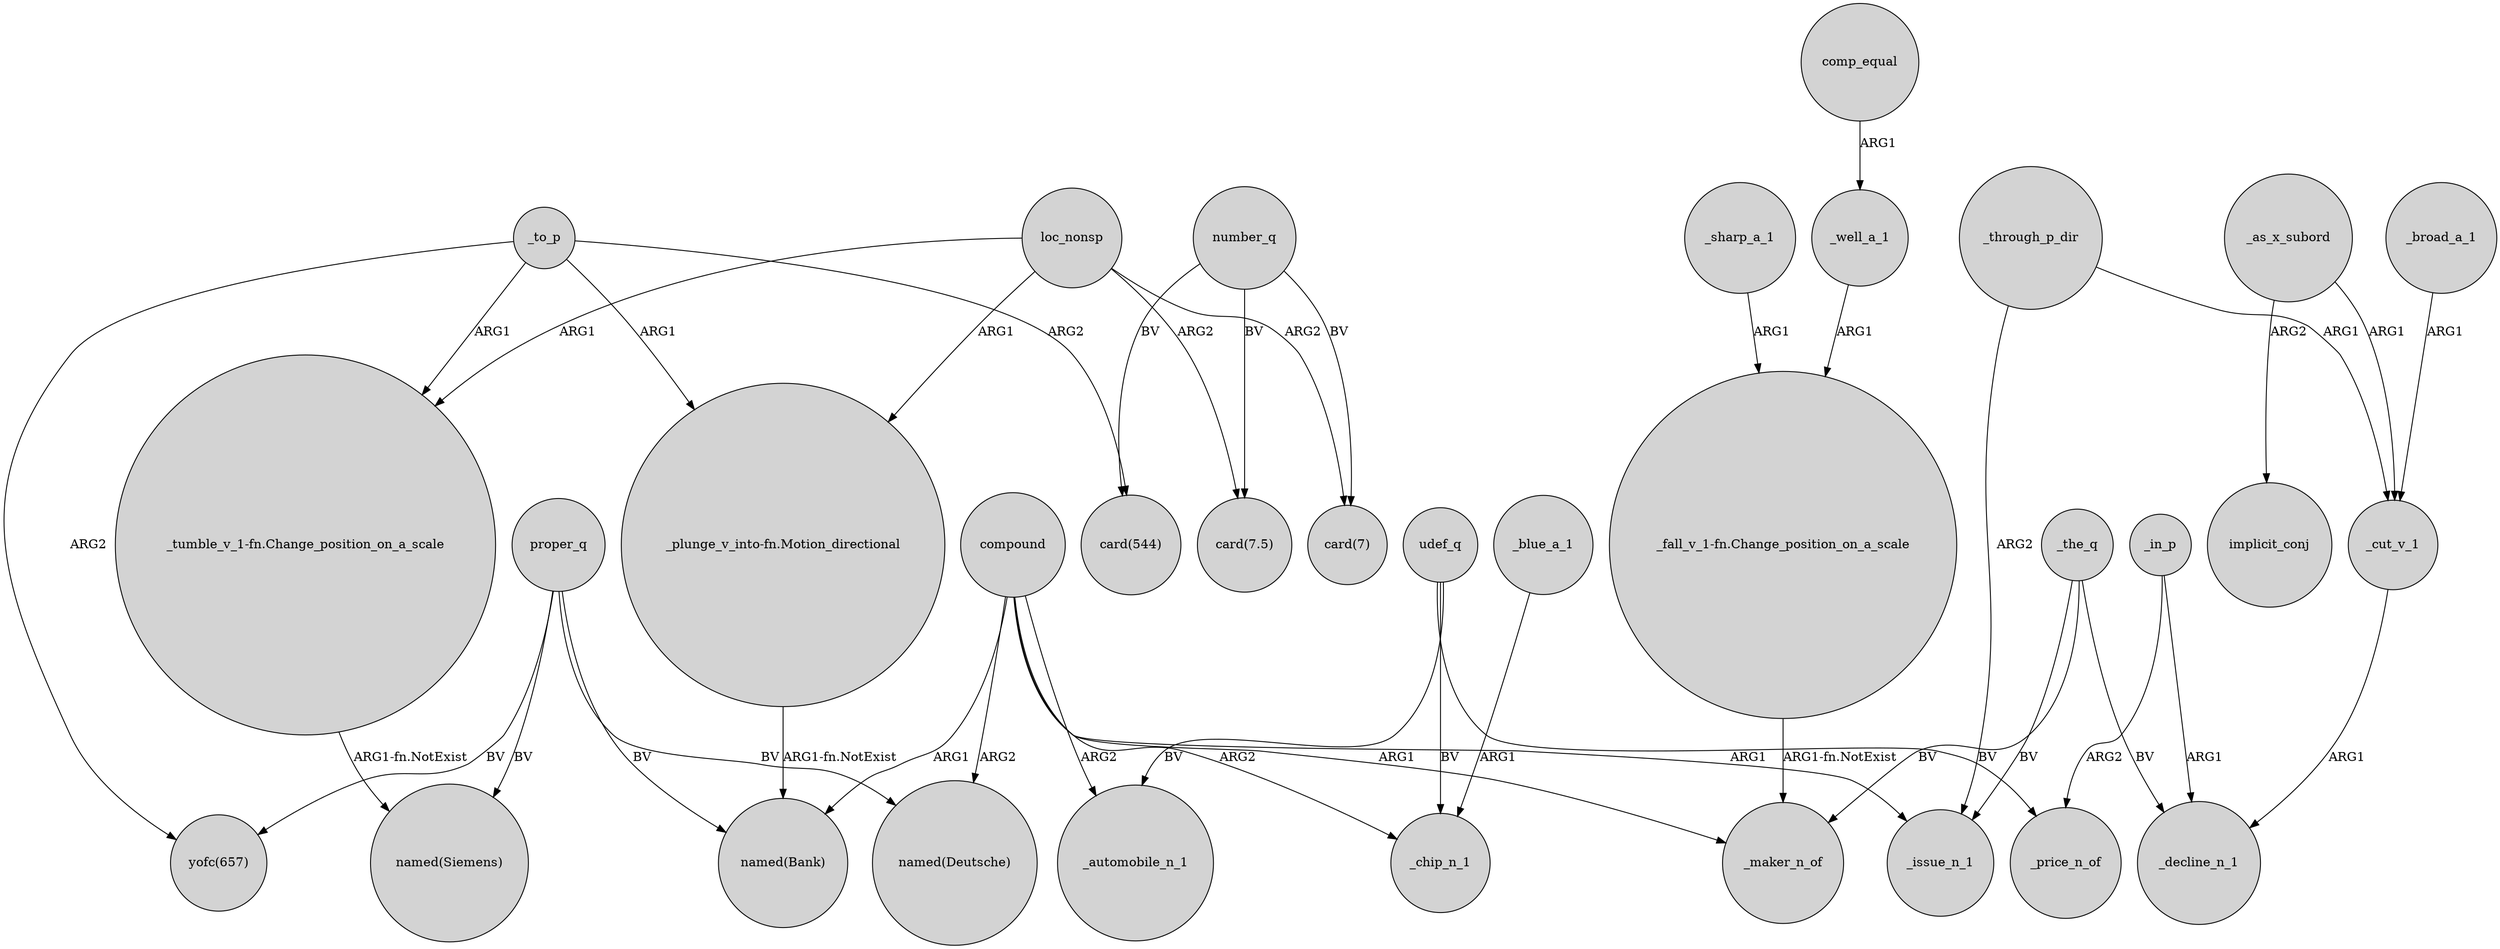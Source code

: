 digraph {
	node [shape=circle style=filled]
	loc_nonsp -> "_plunge_v_into-fn.Motion_directional" [label=ARG1]
	loc_nonsp -> "_tumble_v_1-fn.Change_position_on_a_scale" [label=ARG1]
	udef_q -> _price_n_of [label=BV]
	number_q -> "card(544)" [label=BV]
	udef_q -> _automobile_n_1 [label=BV]
	proper_q -> "named(Siemens)" [label=BV]
	udef_q -> _chip_n_1 [label=BV]
	compound -> _maker_n_of [label=ARG1]
	_to_p -> "yofc(657)" [label=ARG2]
	number_q -> "card(7.5)" [label=BV]
	proper_q -> "named(Deutsche)" [label=BV]
	_to_p -> "_plunge_v_into-fn.Motion_directional" [label=ARG1]
	_the_q -> _maker_n_of [label=BV]
	_the_q -> _issue_n_1 [label=BV]
	_the_q -> _decline_n_1 [label=BV]
	_well_a_1 -> "_fall_v_1-fn.Change_position_on_a_scale" [label=ARG1]
	compound -> _chip_n_1 [label=ARG2]
	comp_equal -> _well_a_1 [label=ARG1]
	proper_q -> "named(Bank)" [label=BV]
	number_q -> "card(7)" [label=BV]
	_broad_a_1 -> _cut_v_1 [label=ARG1]
	_to_p -> "card(544)" [label=ARG2]
	compound -> "named(Deutsche)" [label=ARG2]
	"_plunge_v_into-fn.Motion_directional" -> "named(Bank)" [label="ARG1-fn.NotExist"]
	_sharp_a_1 -> "_fall_v_1-fn.Change_position_on_a_scale" [label=ARG1]
	compound -> _automobile_n_1 [label=ARG2]
	loc_nonsp -> "card(7)" [label=ARG2]
	_to_p -> "_tumble_v_1-fn.Change_position_on_a_scale" [label=ARG1]
	_through_p_dir -> _issue_n_1 [label=ARG2]
	_in_p -> _decline_n_1 [label=ARG1]
	_cut_v_1 -> _decline_n_1 [label=ARG1]
	loc_nonsp -> "card(7.5)" [label=ARG2]
	compound -> _issue_n_1 [label=ARG1]
	_blue_a_1 -> _chip_n_1 [label=ARG1]
	_through_p_dir -> _cut_v_1 [label=ARG1]
	_as_x_subord -> implicit_conj [label=ARG2]
	compound -> "named(Bank)" [label=ARG1]
	proper_q -> "yofc(657)" [label=BV]
	_in_p -> _price_n_of [label=ARG2]
	"_fall_v_1-fn.Change_position_on_a_scale" -> _maker_n_of [label="ARG1-fn.NotExist"]
	_as_x_subord -> _cut_v_1 [label=ARG1]
	"_tumble_v_1-fn.Change_position_on_a_scale" -> "named(Siemens)" [label="ARG1-fn.NotExist"]
}
